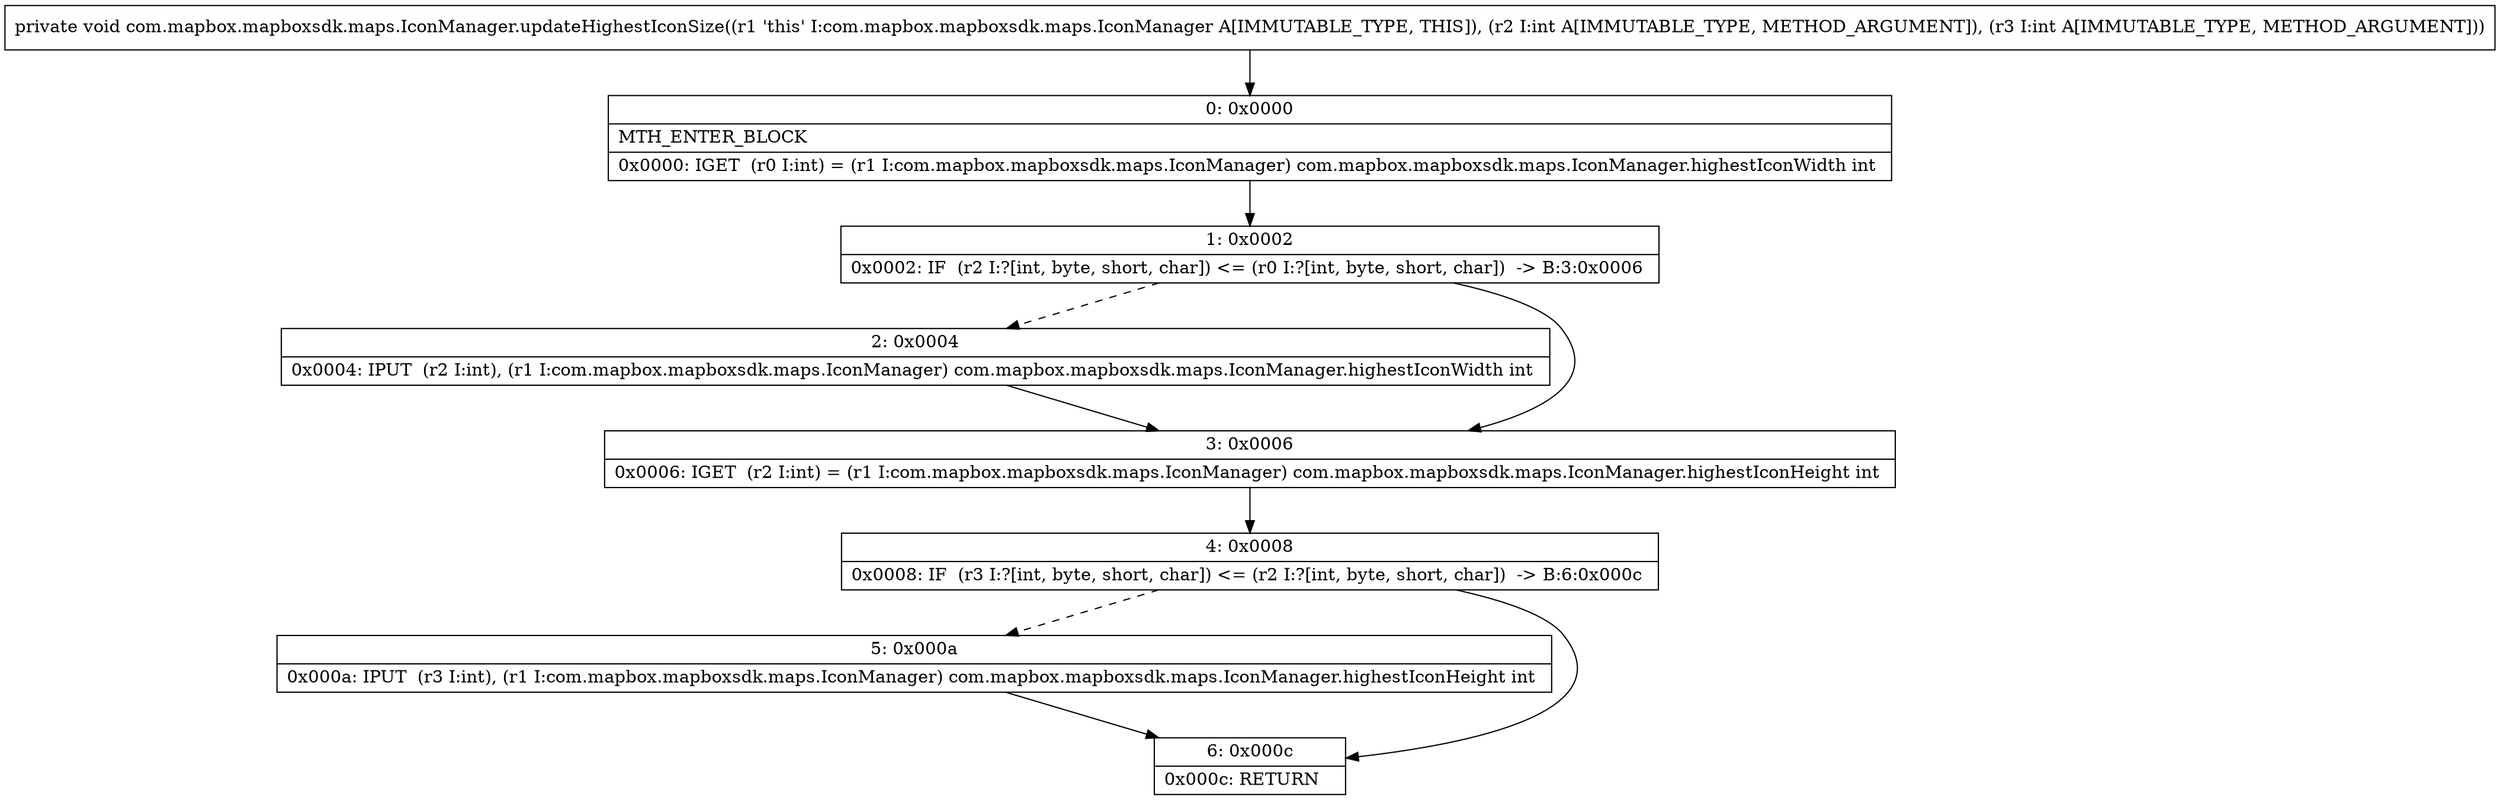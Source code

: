 digraph "CFG forcom.mapbox.mapboxsdk.maps.IconManager.updateHighestIconSize(II)V" {
Node_0 [shape=record,label="{0\:\ 0x0000|MTH_ENTER_BLOCK\l|0x0000: IGET  (r0 I:int) = (r1 I:com.mapbox.mapboxsdk.maps.IconManager) com.mapbox.mapboxsdk.maps.IconManager.highestIconWidth int \l}"];
Node_1 [shape=record,label="{1\:\ 0x0002|0x0002: IF  (r2 I:?[int, byte, short, char]) \<= (r0 I:?[int, byte, short, char])  \-\> B:3:0x0006 \l}"];
Node_2 [shape=record,label="{2\:\ 0x0004|0x0004: IPUT  (r2 I:int), (r1 I:com.mapbox.mapboxsdk.maps.IconManager) com.mapbox.mapboxsdk.maps.IconManager.highestIconWidth int \l}"];
Node_3 [shape=record,label="{3\:\ 0x0006|0x0006: IGET  (r2 I:int) = (r1 I:com.mapbox.mapboxsdk.maps.IconManager) com.mapbox.mapboxsdk.maps.IconManager.highestIconHeight int \l}"];
Node_4 [shape=record,label="{4\:\ 0x0008|0x0008: IF  (r3 I:?[int, byte, short, char]) \<= (r2 I:?[int, byte, short, char])  \-\> B:6:0x000c \l}"];
Node_5 [shape=record,label="{5\:\ 0x000a|0x000a: IPUT  (r3 I:int), (r1 I:com.mapbox.mapboxsdk.maps.IconManager) com.mapbox.mapboxsdk.maps.IconManager.highestIconHeight int \l}"];
Node_6 [shape=record,label="{6\:\ 0x000c|0x000c: RETURN   \l}"];
MethodNode[shape=record,label="{private void com.mapbox.mapboxsdk.maps.IconManager.updateHighestIconSize((r1 'this' I:com.mapbox.mapboxsdk.maps.IconManager A[IMMUTABLE_TYPE, THIS]), (r2 I:int A[IMMUTABLE_TYPE, METHOD_ARGUMENT]), (r3 I:int A[IMMUTABLE_TYPE, METHOD_ARGUMENT])) }"];
MethodNode -> Node_0;
Node_0 -> Node_1;
Node_1 -> Node_2[style=dashed];
Node_1 -> Node_3;
Node_2 -> Node_3;
Node_3 -> Node_4;
Node_4 -> Node_5[style=dashed];
Node_4 -> Node_6;
Node_5 -> Node_6;
}

